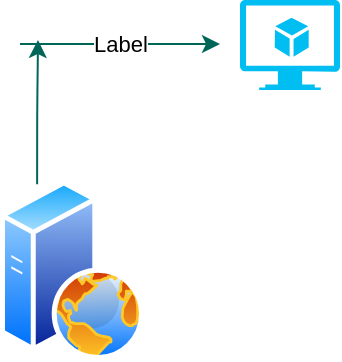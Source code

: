<mxfile version="14.8.4" type="github"><diagram id="AfT7s3mNPjWTN1YYPvCI" name="Page-1"><mxGraphModel dx="1038" dy="579" grid="1" gridSize="10" guides="1" tooltips="1" connect="1" arrows="1" fold="1" page="1" pageScale="1" pageWidth="850" pageHeight="1100" math="0" shadow="0"><root><mxCell id="0"/><mxCell id="1" parent="0"/><mxCell id="vRKmWp1BOjmkRpsNnZ-I-5" style="edgeStyle=orthogonalEdgeStyle;curved=0;rounded=1;sketch=0;orthogonalLoop=1;jettySize=auto;html=1;exitX=0.25;exitY=0;exitDx=0;exitDy=0;fontColor=#5C5C5C;strokeColor=#006658;fillColor=#21C0A5;" edge="1" parent="1" source="vRKmWp1BOjmkRpsNnZ-I-2"><mxGeometry relative="1" as="geometry"><mxPoint x="179" y="200" as="targetPoint"/></mxGeometry></mxCell><mxCell id="vRKmWp1BOjmkRpsNnZ-I-2" value="" style="aspect=fixed;perimeter=ellipsePerimeter;html=1;align=center;shadow=0;dashed=0;spacingTop=3;image;image=img/lib/active_directory/web_server.svg;strokeWidth=4;perimeterSpacing=3;fillColor=#21C0A5;strokeColor=#006658;fontColor=#5C5C5C;" vertex="1" parent="1"><mxGeometry x="160" y="270" width="72" height="90" as="geometry"/></mxCell><mxCell id="vRKmWp1BOjmkRpsNnZ-I-3" value="" style="verticalLabelPosition=bottom;html=1;verticalAlign=top;align=center;strokeColor=none;fillColor=#00BEF2;shape=mxgraph.azure.virtual_machine_feature;pointerEvents=1;rounded=0;sketch=0;fontColor=#5C5C5C;" vertex="1" parent="1"><mxGeometry x="280" y="180" width="50" height="45" as="geometry"/></mxCell><mxCell id="vRKmWp1BOjmkRpsNnZ-I-8" value="" style="endArrow=classic;html=1;fontColor=#5C5C5C;strokeColor=#006658;fillColor=#21C0A5;" edge="1" parent="1"><mxGeometry relative="1" as="geometry"><mxPoint x="170" y="202" as="sourcePoint"/><mxPoint x="270" y="202" as="targetPoint"/></mxGeometry></mxCell><mxCell id="vRKmWp1BOjmkRpsNnZ-I-9" value="Label" style="edgeLabel;resizable=0;html=1;align=center;verticalAlign=middle;" connectable="0" vertex="1" parent="vRKmWp1BOjmkRpsNnZ-I-8"><mxGeometry relative="1" as="geometry"/></mxCell></root></mxGraphModel></diagram></mxfile>